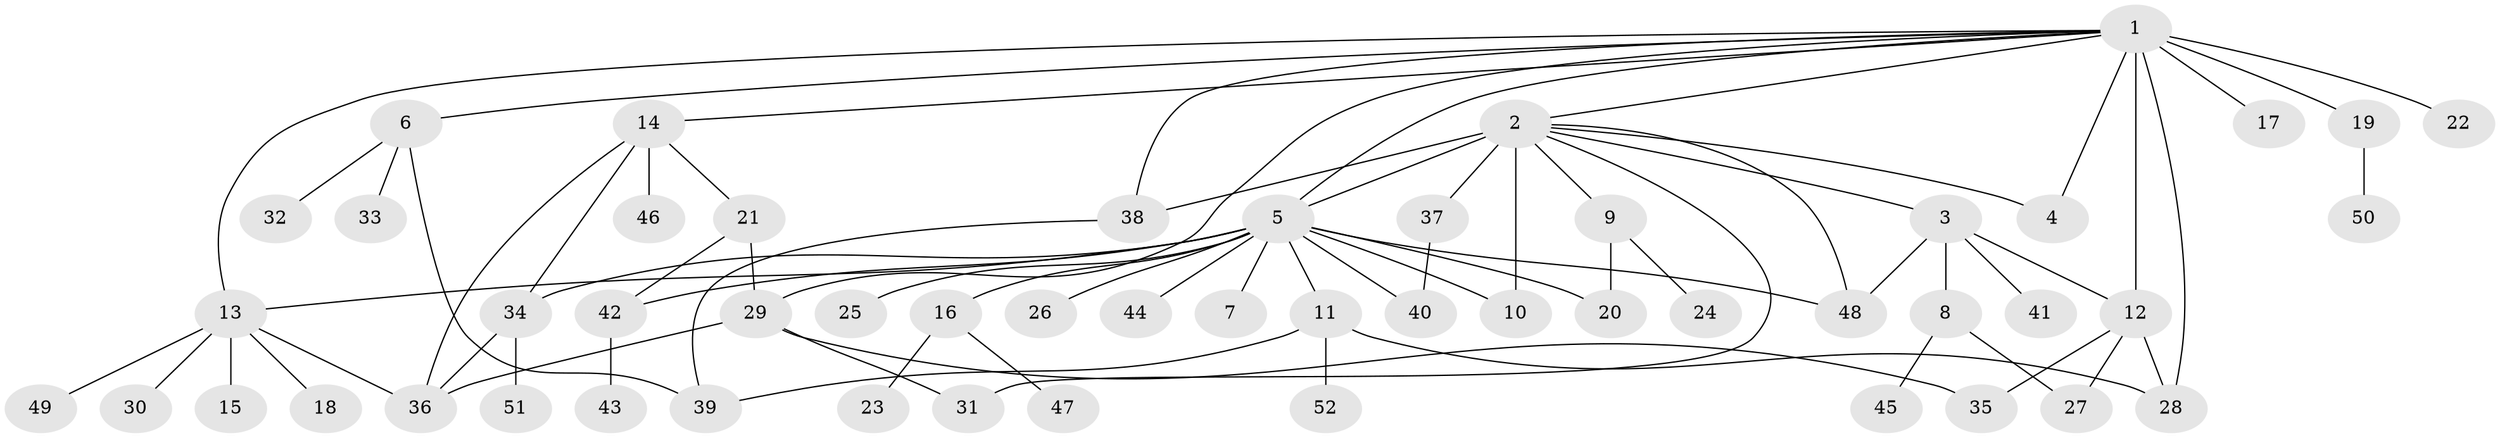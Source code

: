 // original degree distribution, {31: 0.009708737864077669, 15: 0.009708737864077669, 6: 0.019417475728155338, 3: 0.14563106796116504, 17: 0.009708737864077669, 5: 0.038834951456310676, 1: 0.5922330097087378, 4: 0.038834951456310676, 8: 0.009708737864077669, 2: 0.11650485436893204, 7: 0.009708737864077669}
// Generated by graph-tools (version 1.1) at 2025/35/03/09/25 02:35:19]
// undirected, 52 vertices, 74 edges
graph export_dot {
graph [start="1"]
  node [color=gray90,style=filled];
  1;
  2;
  3;
  4;
  5;
  6;
  7;
  8;
  9;
  10;
  11;
  12;
  13;
  14;
  15;
  16;
  17;
  18;
  19;
  20;
  21;
  22;
  23;
  24;
  25;
  26;
  27;
  28;
  29;
  30;
  31;
  32;
  33;
  34;
  35;
  36;
  37;
  38;
  39;
  40;
  41;
  42;
  43;
  44;
  45;
  46;
  47;
  48;
  49;
  50;
  51;
  52;
  1 -- 2 [weight=1.0];
  1 -- 4 [weight=1.0];
  1 -- 5 [weight=1.0];
  1 -- 6 [weight=1.0];
  1 -- 12 [weight=16.0];
  1 -- 13 [weight=1.0];
  1 -- 14 [weight=1.0];
  1 -- 17 [weight=1.0];
  1 -- 19 [weight=1.0];
  1 -- 22 [weight=1.0];
  1 -- 28 [weight=1.0];
  1 -- 29 [weight=1.0];
  1 -- 38 [weight=1.0];
  2 -- 3 [weight=1.0];
  2 -- 4 [weight=1.0];
  2 -- 5 [weight=1.0];
  2 -- 9 [weight=1.0];
  2 -- 10 [weight=5.0];
  2 -- 31 [weight=1.0];
  2 -- 37 [weight=1.0];
  2 -- 38 [weight=1.0];
  2 -- 48 [weight=1.0];
  3 -- 8 [weight=1.0];
  3 -- 12 [weight=1.0];
  3 -- 41 [weight=1.0];
  3 -- 48 [weight=1.0];
  5 -- 7 [weight=1.0];
  5 -- 10 [weight=1.0];
  5 -- 11 [weight=1.0];
  5 -- 13 [weight=1.0];
  5 -- 16 [weight=1.0];
  5 -- 20 [weight=1.0];
  5 -- 25 [weight=1.0];
  5 -- 26 [weight=1.0];
  5 -- 34 [weight=1.0];
  5 -- 40 [weight=1.0];
  5 -- 42 [weight=1.0];
  5 -- 44 [weight=1.0];
  5 -- 48 [weight=1.0];
  6 -- 32 [weight=1.0];
  6 -- 33 [weight=1.0];
  6 -- 39 [weight=1.0];
  8 -- 27 [weight=1.0];
  8 -- 45 [weight=1.0];
  9 -- 20 [weight=1.0];
  9 -- 24 [weight=1.0];
  11 -- 28 [weight=1.0];
  11 -- 39 [weight=1.0];
  11 -- 52 [weight=1.0];
  12 -- 27 [weight=1.0];
  12 -- 28 [weight=1.0];
  12 -- 35 [weight=1.0];
  13 -- 15 [weight=1.0];
  13 -- 18 [weight=1.0];
  13 -- 30 [weight=1.0];
  13 -- 36 [weight=1.0];
  13 -- 49 [weight=1.0];
  14 -- 21 [weight=1.0];
  14 -- 34 [weight=1.0];
  14 -- 36 [weight=1.0];
  14 -- 46 [weight=1.0];
  16 -- 23 [weight=1.0];
  16 -- 47 [weight=1.0];
  19 -- 50 [weight=1.0];
  21 -- 29 [weight=2.0];
  21 -- 42 [weight=1.0];
  29 -- 31 [weight=1.0];
  29 -- 35 [weight=1.0];
  29 -- 36 [weight=1.0];
  34 -- 36 [weight=1.0];
  34 -- 51 [weight=1.0];
  37 -- 40 [weight=1.0];
  38 -- 39 [weight=1.0];
  42 -- 43 [weight=1.0];
}
